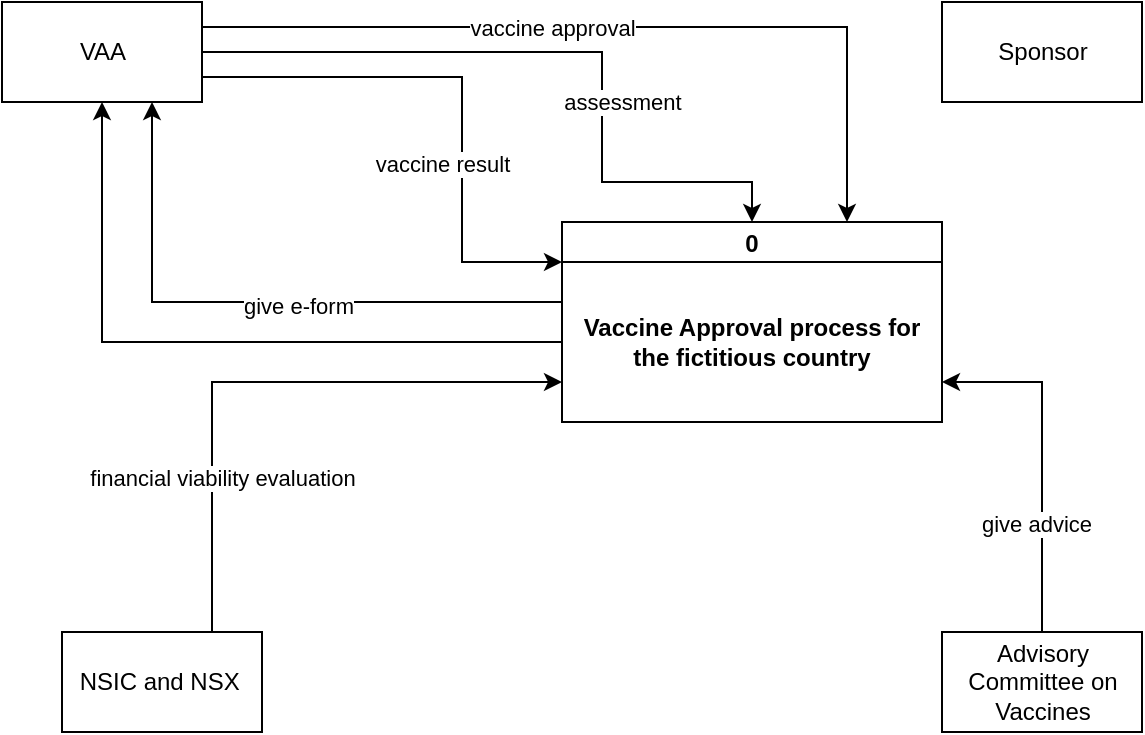 <mxfile version="14.7.0" type="github">
  <diagram id="C5RBs43oDa-KdzZeNtuy" name="Page-1">
    <mxGraphModel dx="1550" dy="867" grid="1" gridSize="10" guides="1" tooltips="1" connect="1" arrows="1" fold="1" page="1" pageScale="1" pageWidth="827" pageHeight="1169" math="0" shadow="0">
      <root>
        <mxCell id="WIyWlLk6GJQsqaUBKTNV-0" />
        <mxCell id="WIyWlLk6GJQsqaUBKTNV-1" parent="WIyWlLk6GJQsqaUBKTNV-0" />
        <mxCell id="VbMSzvWsxBJKkRypyw_s-5" value="0" style="swimlane;fontStyle=1;childLayout=stackLayout;horizontal=1;startSize=20;fillColor=#ffffff;horizontalStack=0;resizeParent=1;resizeParentMax=0;resizeLast=0;collapsible=0;marginBottom=0;swimlaneFillColor=#ffffff;" vertex="1" parent="WIyWlLk6GJQsqaUBKTNV-1">
          <mxGeometry x="410" y="330" width="190" height="100" as="geometry" />
        </mxCell>
        <mxCell id="VbMSzvWsxBJKkRypyw_s-6" value="&lt;b&gt;Vaccine Approval process for the fictitious country&lt;/b&gt;" style="text;html=1;strokeColor=none;fillColor=none;align=center;verticalAlign=middle;whiteSpace=wrap;rounded=0;" vertex="1" parent="VbMSzvWsxBJKkRypyw_s-5">
          <mxGeometry y="20" width="190" height="80" as="geometry" />
        </mxCell>
        <mxCell id="VbMSzvWsxBJKkRypyw_s-15" style="edgeStyle=orthogonalEdgeStyle;rounded=0;orthogonalLoop=1;jettySize=auto;html=1;entryX=0;entryY=0;entryDx=0;entryDy=0;exitX=1;exitY=0.75;exitDx=0;exitDy=0;" edge="1" parent="WIyWlLk6GJQsqaUBKTNV-1" source="VbMSzvWsxBJKkRypyw_s-7" target="VbMSzvWsxBJKkRypyw_s-6">
          <mxGeometry relative="1" as="geometry">
            <mxPoint x="140" y="290" as="sourcePoint" />
            <Array as="points">
              <mxPoint x="360" y="258" />
              <mxPoint x="360" y="350" />
            </Array>
          </mxGeometry>
        </mxCell>
        <mxCell id="VbMSzvWsxBJKkRypyw_s-20" value="vaccine result" style="edgeLabel;html=1;align=center;verticalAlign=middle;resizable=0;points=[];" vertex="1" connectable="0" parent="VbMSzvWsxBJKkRypyw_s-15">
          <mxGeometry x="-0.473" y="-1" relative="1" as="geometry">
            <mxPoint x="48" y="42" as="offset" />
          </mxGeometry>
        </mxCell>
        <mxCell id="VbMSzvWsxBJKkRypyw_s-16" style="edgeStyle=orthogonalEdgeStyle;rounded=0;orthogonalLoop=1;jettySize=auto;html=1;exitX=1;exitY=0.5;exitDx=0;exitDy=0;entryX=0.5;entryY=0;entryDx=0;entryDy=0;" edge="1" parent="WIyWlLk6GJQsqaUBKTNV-1" source="VbMSzvWsxBJKkRypyw_s-7" target="VbMSzvWsxBJKkRypyw_s-5">
          <mxGeometry relative="1" as="geometry">
            <mxPoint x="380" y="400" as="targetPoint" />
            <Array as="points">
              <mxPoint x="430" y="245" />
              <mxPoint x="430" y="310" />
            </Array>
          </mxGeometry>
        </mxCell>
        <mxCell id="VbMSzvWsxBJKkRypyw_s-24" value="assessment" style="edgeLabel;html=1;align=center;verticalAlign=middle;resizable=0;points=[];" vertex="1" connectable="0" parent="VbMSzvWsxBJKkRypyw_s-16">
          <mxGeometry x="-0.026" y="-1" relative="1" as="geometry">
            <mxPoint x="34" y="24" as="offset" />
          </mxGeometry>
        </mxCell>
        <mxCell id="VbMSzvWsxBJKkRypyw_s-19" style="edgeStyle=orthogonalEdgeStyle;rounded=0;orthogonalLoop=1;jettySize=auto;html=1;exitX=1;exitY=0.25;exitDx=0;exitDy=0;entryX=0.75;entryY=0;entryDx=0;entryDy=0;" edge="1" parent="WIyWlLk6GJQsqaUBKTNV-1" source="VbMSzvWsxBJKkRypyw_s-7" target="VbMSzvWsxBJKkRypyw_s-5">
          <mxGeometry relative="1" as="geometry">
            <mxPoint x="520" y="340" as="targetPoint" />
          </mxGeometry>
        </mxCell>
        <mxCell id="VbMSzvWsxBJKkRypyw_s-25" value="vaccine approval" style="edgeLabel;html=1;align=center;verticalAlign=middle;resizable=0;points=[];" vertex="1" connectable="0" parent="VbMSzvWsxBJKkRypyw_s-19">
          <mxGeometry x="-0.168" relative="1" as="geometry">
            <mxPoint as="offset" />
          </mxGeometry>
        </mxCell>
        <mxCell id="VbMSzvWsxBJKkRypyw_s-7" value="VAA" style="html=1;dashed=0;whitespace=wrap;" vertex="1" parent="WIyWlLk6GJQsqaUBKTNV-1">
          <mxGeometry x="130" y="220" width="100" height="50" as="geometry" />
        </mxCell>
        <mxCell id="VbMSzvWsxBJKkRypyw_s-8" value="Sponsor" style="html=1;dashed=0;whitespace=wrap;" vertex="1" parent="WIyWlLk6GJQsqaUBKTNV-1">
          <mxGeometry x="600" y="220" width="100" height="50" as="geometry" />
        </mxCell>
        <mxCell id="VbMSzvWsxBJKkRypyw_s-13" style="edgeStyle=orthogonalEdgeStyle;rounded=0;orthogonalLoop=1;jettySize=auto;html=1;exitX=0.75;exitY=0;exitDx=0;exitDy=0;entryX=0;entryY=0.75;entryDx=0;entryDy=0;" edge="1" parent="WIyWlLk6GJQsqaUBKTNV-1" source="VbMSzvWsxBJKkRypyw_s-9" target="VbMSzvWsxBJKkRypyw_s-6">
          <mxGeometry relative="1" as="geometry" />
        </mxCell>
        <mxCell id="VbMSzvWsxBJKkRypyw_s-14" value="financial viability evaluation" style="edgeLabel;html=1;align=center;verticalAlign=middle;resizable=0;points=[];" vertex="1" connectable="0" parent="VbMSzvWsxBJKkRypyw_s-13">
          <mxGeometry x="-0.356" y="-1" relative="1" as="geometry">
            <mxPoint x="4" y="19" as="offset" />
          </mxGeometry>
        </mxCell>
        <mxCell id="VbMSzvWsxBJKkRypyw_s-9" value="NSIC and&amp;nbsp;NSX&amp;nbsp;" style="html=1;dashed=0;whitespace=wrap;" vertex="1" parent="WIyWlLk6GJQsqaUBKTNV-1">
          <mxGeometry x="160" y="535" width="100" height="50" as="geometry" />
        </mxCell>
        <mxCell id="VbMSzvWsxBJKkRypyw_s-11" style="edgeStyle=orthogonalEdgeStyle;rounded=0;orthogonalLoop=1;jettySize=auto;html=1;exitX=0.5;exitY=0;exitDx=0;exitDy=0;entryX=1;entryY=0.75;entryDx=0;entryDy=0;" edge="1" parent="WIyWlLk6GJQsqaUBKTNV-1" source="VbMSzvWsxBJKkRypyw_s-10" target="VbMSzvWsxBJKkRypyw_s-6">
          <mxGeometry relative="1" as="geometry" />
        </mxCell>
        <mxCell id="VbMSzvWsxBJKkRypyw_s-12" value="give advice" style="edgeLabel;html=1;align=center;verticalAlign=middle;resizable=0;points=[];" vertex="1" connectable="0" parent="VbMSzvWsxBJKkRypyw_s-11">
          <mxGeometry x="-0.382" y="3" relative="1" as="geometry">
            <mxPoint as="offset" />
          </mxGeometry>
        </mxCell>
        <mxCell id="VbMSzvWsxBJKkRypyw_s-10" value="Advisory &lt;br&gt;Committee on &lt;br&gt;Vaccines" style="html=1;dashed=0;whitespace=wrap;" vertex="1" parent="WIyWlLk6GJQsqaUBKTNV-1">
          <mxGeometry x="600" y="535" width="100" height="50" as="geometry" />
        </mxCell>
        <mxCell id="VbMSzvWsxBJKkRypyw_s-28" style="edgeStyle=orthogonalEdgeStyle;rounded=0;orthogonalLoop=1;jettySize=auto;html=1;exitX=0;exitY=0.25;exitDx=0;exitDy=0;entryX=0.75;entryY=1;entryDx=0;entryDy=0;" edge="1" parent="WIyWlLk6GJQsqaUBKTNV-1" source="VbMSzvWsxBJKkRypyw_s-6" target="VbMSzvWsxBJKkRypyw_s-7">
          <mxGeometry relative="1" as="geometry" />
        </mxCell>
        <mxCell id="VbMSzvWsxBJKkRypyw_s-30" value="give e-form" style="edgeLabel;html=1;align=center;verticalAlign=middle;resizable=0;points=[];" vertex="1" connectable="0" parent="VbMSzvWsxBJKkRypyw_s-28">
          <mxGeometry x="-0.134" y="2" relative="1" as="geometry">
            <mxPoint as="offset" />
          </mxGeometry>
        </mxCell>
        <mxCell id="VbMSzvWsxBJKkRypyw_s-29" style="edgeStyle=orthogonalEdgeStyle;rounded=0;orthogonalLoop=1;jettySize=auto;html=1;exitX=0;exitY=0.5;exitDx=0;exitDy=0;entryX=0.5;entryY=1;entryDx=0;entryDy=0;" edge="1" parent="WIyWlLk6GJQsqaUBKTNV-1" source="VbMSzvWsxBJKkRypyw_s-6" target="VbMSzvWsxBJKkRypyw_s-7">
          <mxGeometry relative="1" as="geometry" />
        </mxCell>
      </root>
    </mxGraphModel>
  </diagram>
</mxfile>
